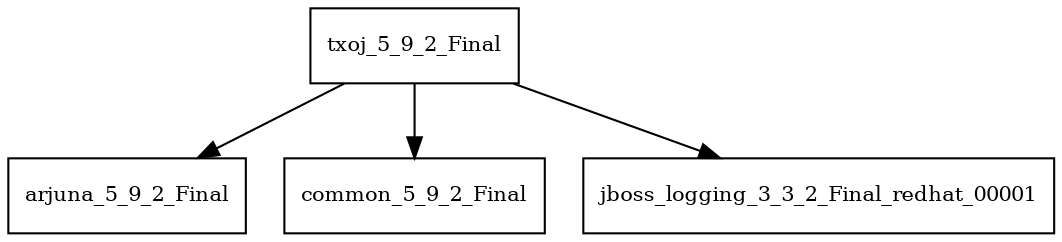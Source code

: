 digraph txoj_5_9_2_Final_dependencies {
  node [shape = box, fontsize=10.0];
  txoj_5_9_2_Final -> arjuna_5_9_2_Final;
  txoj_5_9_2_Final -> common_5_9_2_Final;
  txoj_5_9_2_Final -> jboss_logging_3_3_2_Final_redhat_00001;
}
